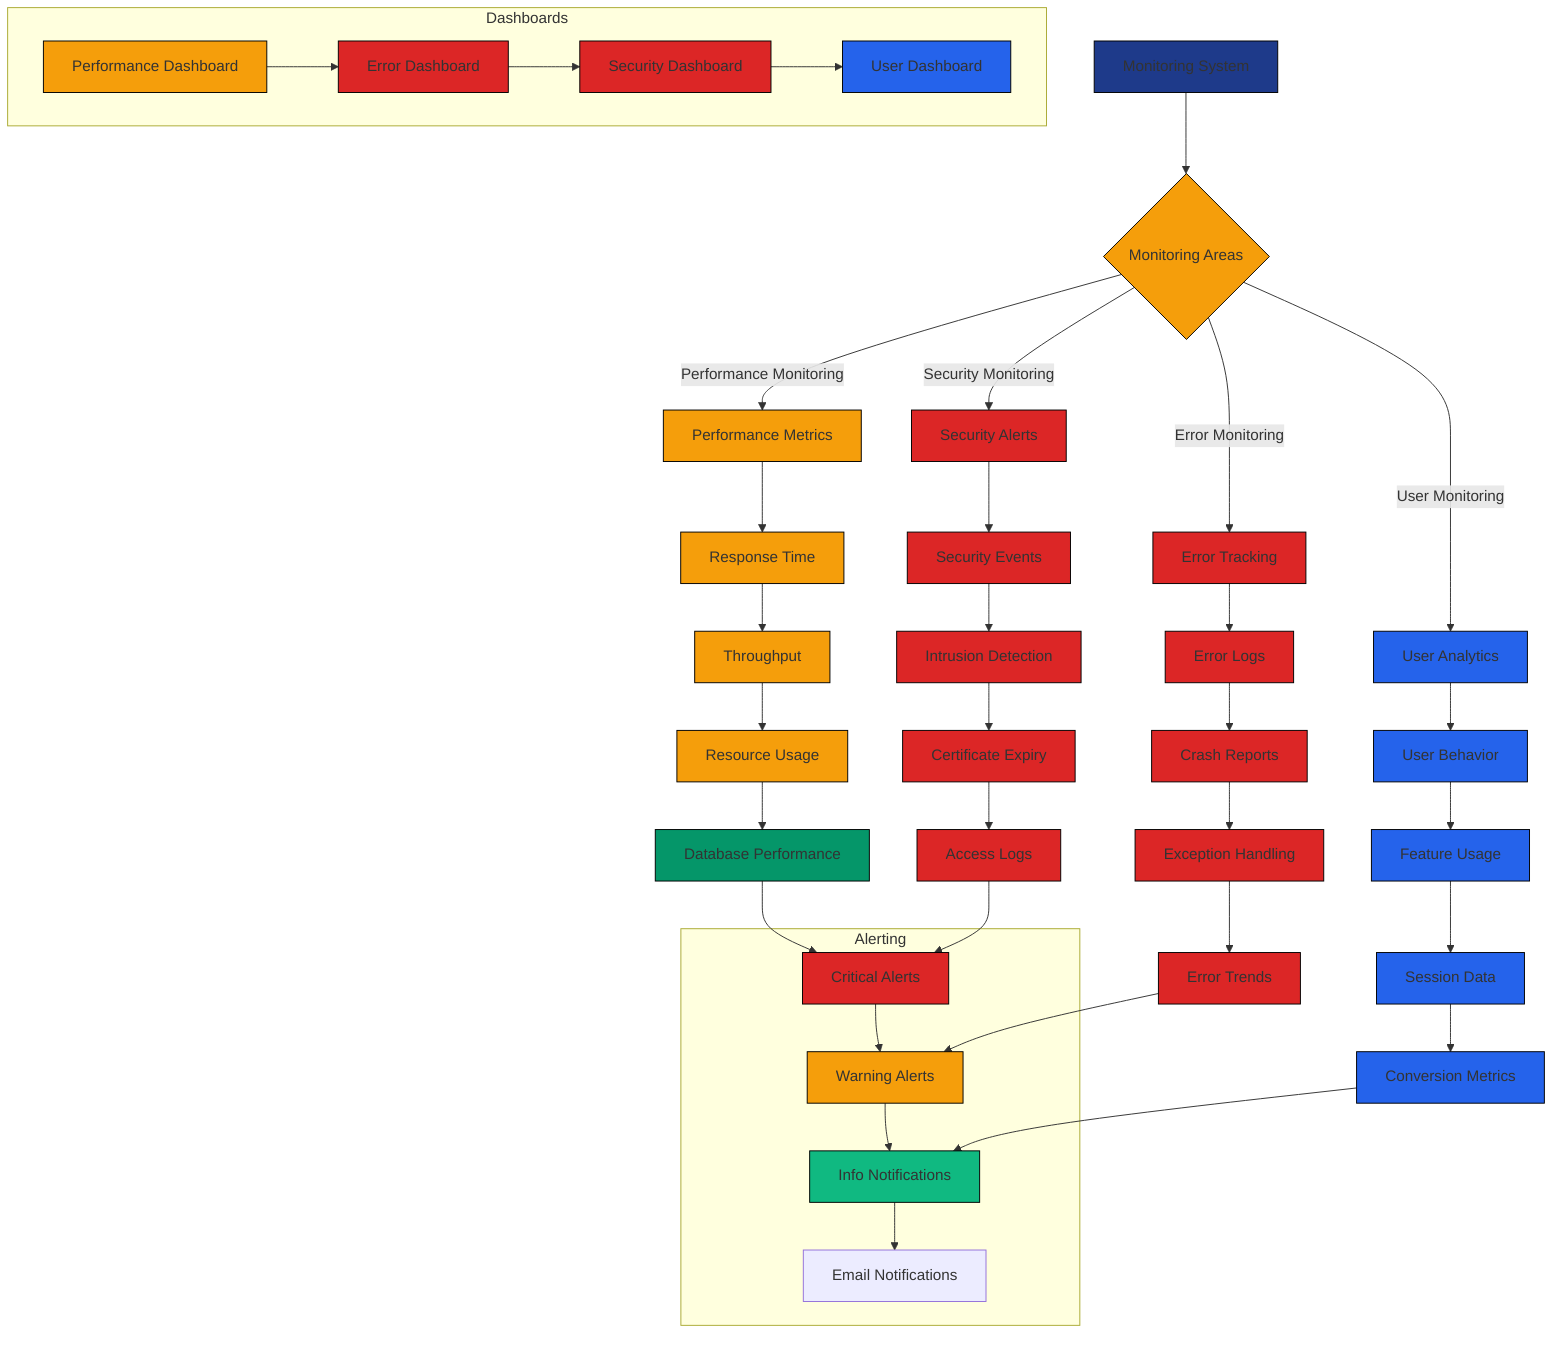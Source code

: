 ﻿graph TD
    A[Monitoring System] --> B{Monitoring Areas}
    
    B -->|Performance Monitoring| C[Performance Metrics]
    B -->|Error Monitoring| D[Error Tracking]
    B -->|Security Monitoring| E[Security Alerts]
    B -->|User Monitoring| F[User Analytics]
    
    C --> G[Response Time]
    G --> H[Throughput]
    H --> I[Resource Usage]
    I --> J[Database Performance]
    
    D --> K[Error Logs]
    K --> L[Crash Reports]
    L --> M[Exception Handling]
    M --> N[Error Trends]
    
    E --> O[Security Events]
    O --> P[Intrusion Detection]
    P --> Q[Certificate Expiry]
    Q --> R[Access Logs]
    
    F --> S[User Behavior]
    S --> T[Feature Usage]
    T --> U[Session Data]
    U --> V[Conversion Metrics]
    
    subgraph "Alerting"
        W[Critical Alerts] --> X[Warning Alerts]
        X --> Y[Info Notifications]
        Y --> Z[Email Notifications]
    end
    
    subgraph "Dashboards"
        AA[Performance Dashboard] --> BB[Error Dashboard]
        BB --> CC[Security Dashboard]
        CC --> DD[User Dashboard]
    end
    
    J --> W
    N --> X
    R --> W
    V --> Y
    
    style A fill:#1E3A8A,stroke:#000000
    style B fill:#F59E0B,stroke:#000000
    style C fill:#F59E0B,stroke:#000000
    style D fill:#DC2626,stroke:#000000
    style E fill:#DC2626,stroke:#000000
    style F fill:#2563EB,stroke:#000000
    style G fill:#F59E0B,stroke:#000000
    style H fill:#F59E0B,stroke:#000000
    style I fill:#F59E0B,stroke:#000000
    style J fill:#059669,stroke:#000000
    style K fill:#DC2626,stroke:#000000
    style L fill:#DC2626,stroke:#000000
    style M fill:#DC2626,stroke:#000000
    style N fill:#DC2626,stroke:#000000
    style O fill:#DC2626,stroke:#000000
    style P fill:#DC2626,stroke:#000000
    style Q fill:#DC2626,stroke:#000000
    style R fill:#DC2626,stroke:#000000
    style S fill:#2563EB,stroke:#000000
    style T fill:#2563EB,stroke:#000000
    style U fill:#2563EB,stroke:#000000
    style V fill:#2563EB,stroke:#000000
    style W fill:#DC2626,stroke:#000000
    style X fill:#F59E0B,stroke:#000000
    style Y fill:#10B981,stroke:#000000
    style AA fill:#F59E0B,stroke:#000000
    style BB fill:#DC2626,stroke:#000000
    style CC fill:#DC2626,stroke:#000000
    style DD fill:#2563EB,stroke:#000000